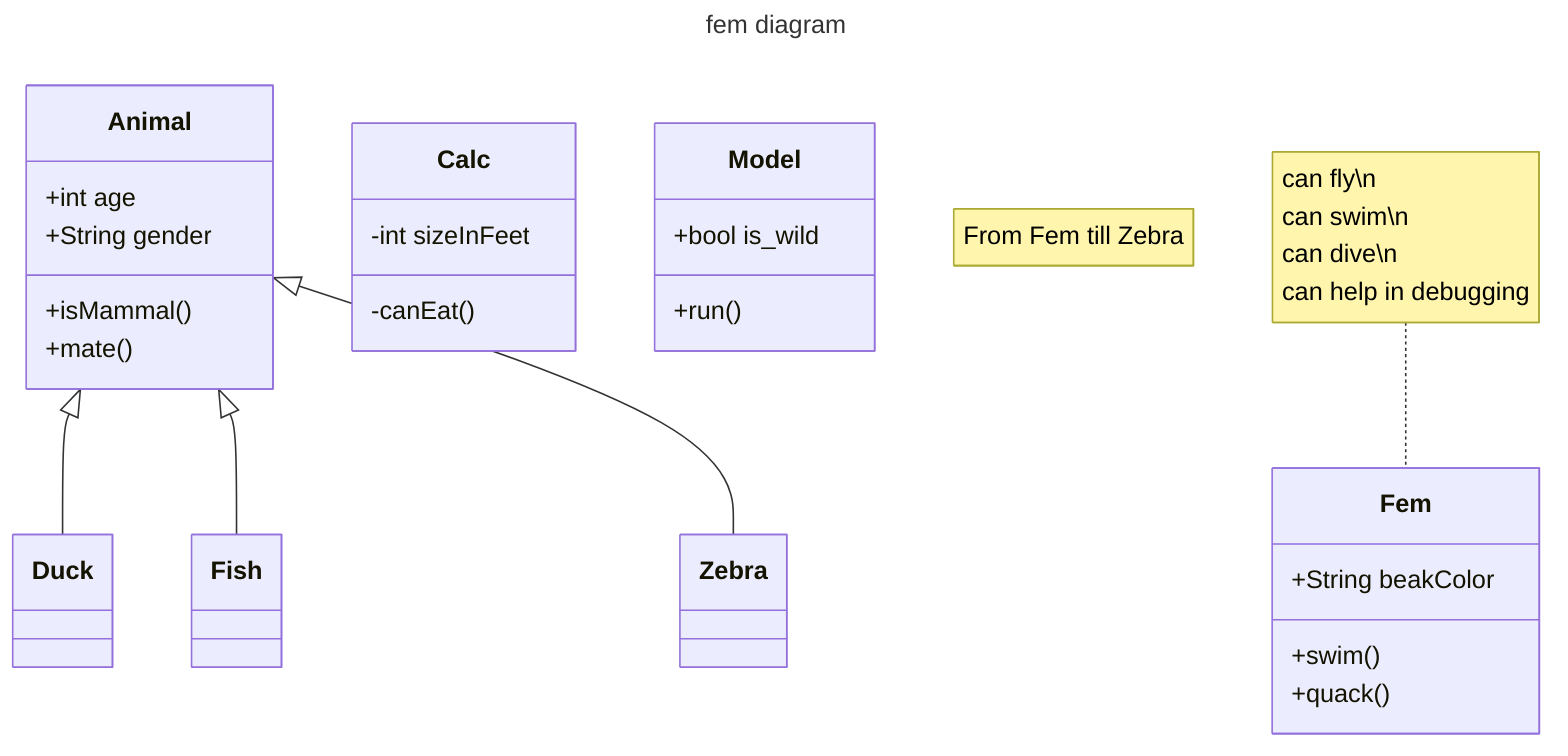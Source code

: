 ---
title: fem diagram
---
classDiagram

    note "From Fem till Zebra"
    note for Fem "can fly\n
                  can swim\n
                  can dive\n
                  can help in debugging"

    Animal <|-- Duck
    Animal <|-- Fish
    Animal <|-- Zebra
    Animal : +int age
    Animal : +String gender
    Animal: +isMammal()
    Animal: +mate()

    class Fem{
        +String beakColor
        +swim()
        +quack()
    }

    class Calc{
        -int sizeInFeet
        -canEat()
    }

    class Model{
        +bool is_wild
        +run()
    }